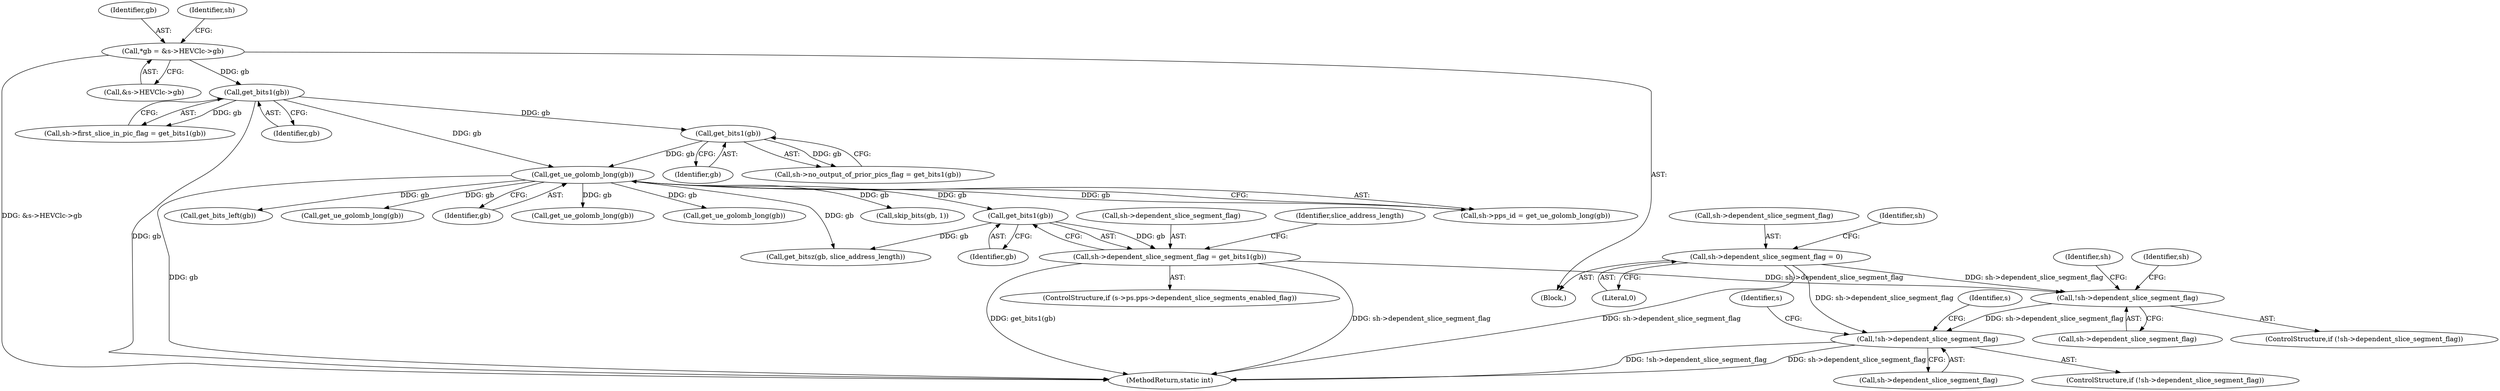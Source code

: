 digraph "0_FFmpeg_54655623a82632e7624714d7b2a3e039dc5faa7e_0@pointer" {
"1000547" [label="(Call,!sh->dependent_slice_segment_flag)"];
"1000463" [label="(Call,sh->dependent_slice_segment_flag = 0)"];
"1000483" [label="(Call,sh->dependent_slice_segment_flag = get_bits1(gb))"];
"1000487" [label="(Call,get_bits1(gb))"];
"1000201" [label="(Call,get_ue_golomb_long(gb))"];
"1000132" [label="(Call,get_bits1(gb))"];
"1000111" [label="(Call,*gb = &s->HEVClc->gb)"];
"1000195" [label="(Call,get_bits1(gb))"];
"1000585" [label="(Call,!sh->dependent_slice_segment_flag)"];
"1000464" [label="(Call,sh->dependent_slice_segment_flag)"];
"1001808" [label="(Call,get_ue_golomb_long(gb))"];
"1000584" [label="(ControlStructure,if (!sh->dependent_slice_segment_flag))"];
"1000487" [label="(Call,get_bits1(gb))"];
"1000586" [label="(Call,sh->dependent_slice_segment_flag)"];
"1000111" [label="(Call,*gb = &s->HEVClc->gb)"];
"1000113" [label="(Call,&s->HEVClc->gb)"];
"1000484" [label="(Call,sh->dependent_slice_segment_flag)"];
"1000463" [label="(Call,sh->dependent_slice_segment_flag = 0)"];
"1000585" [label="(Call,!sh->dependent_slice_segment_flag)"];
"1000202" [label="(Identifier,gb)"];
"1000546" [label="(ControlStructure,if (!sh->dependent_slice_segment_flag))"];
"1000554" [label="(Identifier,sh)"];
"1000467" [label="(Literal,0)"];
"1000488" [label="(Identifier,gb)"];
"1000132" [label="(Call,get_bits1(gb))"];
"1000511" [label="(Call,get_bitsz(gb, slice_address_length))"];
"1000201" [label="(Call,get_ue_golomb_long(gb))"];
"1000548" [label="(Call,sh->dependent_slice_segment_flag)"];
"1000617" [label="(Call,get_ue_golomb_long(gb))"];
"1000471" [label="(Identifier,sh)"];
"1000587" [label="(Identifier,sh)"];
"1000475" [label="(ControlStructure,if (s->ps.pps->dependent_slice_segments_enabled_flag))"];
"1000128" [label="(Call,sh->first_slice_in_pic_flag = get_bits1(gb))"];
"1000490" [label="(Identifier,slice_address_length)"];
"1000133" [label="(Identifier,gb)"];
"1001772" [label="(Identifier,s)"];
"1000191" [label="(Call,sh->no_output_of_prior_pics_flag = get_bits1(gb))"];
"1000196" [label="(Identifier,gb)"];
"1000547" [label="(Call,!sh->dependent_slice_segment_flag)"];
"1000109" [label="(Block,)"];
"1002030" [label="(Call,get_ue_golomb_long(gb))"];
"1000592" [label="(Identifier,s)"];
"1000483" [label="(Call,sh->dependent_slice_segment_flag = get_bits1(gb))"];
"1000610" [label="(Call,skip_bits(gb, 1))"];
"1000112" [label="(Identifier,gb)"];
"1002212" [label="(MethodReturn,static int)"];
"1000197" [label="(Call,sh->pps_id = get_ue_golomb_long(gb))"];
"1000121" [label="(Identifier,sh)"];
"1000195" [label="(Call,get_bits1(gb))"];
"1002140" [label="(Call,get_bits_left(gb))"];
"1000547" -> "1000546"  [label="AST: "];
"1000547" -> "1000548"  [label="CFG: "];
"1000548" -> "1000547"  [label="AST: "];
"1000554" -> "1000547"  [label="CFG: "];
"1000587" -> "1000547"  [label="CFG: "];
"1000463" -> "1000547"  [label="DDG: sh->dependent_slice_segment_flag"];
"1000483" -> "1000547"  [label="DDG: sh->dependent_slice_segment_flag"];
"1000547" -> "1000585"  [label="DDG: sh->dependent_slice_segment_flag"];
"1000463" -> "1000109"  [label="AST: "];
"1000463" -> "1000467"  [label="CFG: "];
"1000464" -> "1000463"  [label="AST: "];
"1000467" -> "1000463"  [label="AST: "];
"1000471" -> "1000463"  [label="CFG: "];
"1000463" -> "1002212"  [label="DDG: sh->dependent_slice_segment_flag"];
"1000463" -> "1000585"  [label="DDG: sh->dependent_slice_segment_flag"];
"1000483" -> "1000475"  [label="AST: "];
"1000483" -> "1000487"  [label="CFG: "];
"1000484" -> "1000483"  [label="AST: "];
"1000487" -> "1000483"  [label="AST: "];
"1000490" -> "1000483"  [label="CFG: "];
"1000483" -> "1002212"  [label="DDG: get_bits1(gb)"];
"1000483" -> "1002212"  [label="DDG: sh->dependent_slice_segment_flag"];
"1000487" -> "1000483"  [label="DDG: gb"];
"1000487" -> "1000488"  [label="CFG: "];
"1000488" -> "1000487"  [label="AST: "];
"1000201" -> "1000487"  [label="DDG: gb"];
"1000487" -> "1000511"  [label="DDG: gb"];
"1000201" -> "1000197"  [label="AST: "];
"1000201" -> "1000202"  [label="CFG: "];
"1000202" -> "1000201"  [label="AST: "];
"1000197" -> "1000201"  [label="CFG: "];
"1000201" -> "1002212"  [label="DDG: gb"];
"1000201" -> "1000197"  [label="DDG: gb"];
"1000132" -> "1000201"  [label="DDG: gb"];
"1000195" -> "1000201"  [label="DDG: gb"];
"1000201" -> "1000511"  [label="DDG: gb"];
"1000201" -> "1000610"  [label="DDG: gb"];
"1000201" -> "1000617"  [label="DDG: gb"];
"1000201" -> "1001808"  [label="DDG: gb"];
"1000201" -> "1002030"  [label="DDG: gb"];
"1000201" -> "1002140"  [label="DDG: gb"];
"1000132" -> "1000128"  [label="AST: "];
"1000132" -> "1000133"  [label="CFG: "];
"1000133" -> "1000132"  [label="AST: "];
"1000128" -> "1000132"  [label="CFG: "];
"1000132" -> "1002212"  [label="DDG: gb"];
"1000132" -> "1000128"  [label="DDG: gb"];
"1000111" -> "1000132"  [label="DDG: gb"];
"1000132" -> "1000195"  [label="DDG: gb"];
"1000111" -> "1000109"  [label="AST: "];
"1000111" -> "1000113"  [label="CFG: "];
"1000112" -> "1000111"  [label="AST: "];
"1000113" -> "1000111"  [label="AST: "];
"1000121" -> "1000111"  [label="CFG: "];
"1000111" -> "1002212"  [label="DDG: &s->HEVClc->gb"];
"1000195" -> "1000191"  [label="AST: "];
"1000195" -> "1000196"  [label="CFG: "];
"1000196" -> "1000195"  [label="AST: "];
"1000191" -> "1000195"  [label="CFG: "];
"1000195" -> "1000191"  [label="DDG: gb"];
"1000585" -> "1000584"  [label="AST: "];
"1000585" -> "1000586"  [label="CFG: "];
"1000586" -> "1000585"  [label="AST: "];
"1000592" -> "1000585"  [label="CFG: "];
"1001772" -> "1000585"  [label="CFG: "];
"1000585" -> "1002212"  [label="DDG: sh->dependent_slice_segment_flag"];
"1000585" -> "1002212"  [label="DDG: !sh->dependent_slice_segment_flag"];
}
